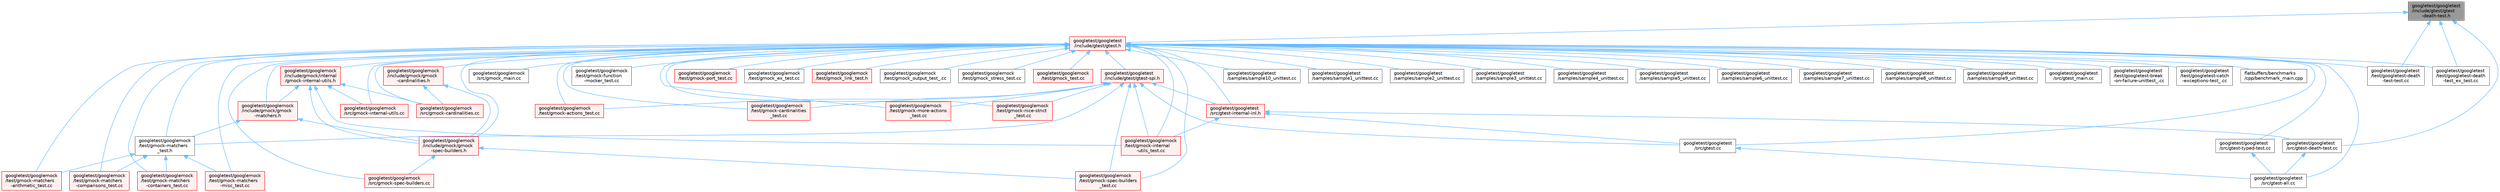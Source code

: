 digraph "googletest/googletest/include/gtest/gtest-death-test.h"
{
 // LATEX_PDF_SIZE
  bgcolor="transparent";
  edge [fontname=Helvetica,fontsize=10,labelfontname=Helvetica,labelfontsize=10];
  node [fontname=Helvetica,fontsize=10,shape=box,height=0.2,width=0.4];
  Node1 [id="Node000001",label="googletest/googletest\l/include/gtest/gtest\l-death-test.h",height=0.2,width=0.4,color="gray40", fillcolor="grey60", style="filled", fontcolor="black",tooltip=" "];
  Node1 -> Node2 [id="edge82_Node000001_Node000002",dir="back",color="steelblue1",style="solid",tooltip=" "];
  Node2 [id="Node000002",label="googletest/googletest\l/include/gtest/gtest.h",height=0.2,width=0.4,color="red", fillcolor="#FFF0F0", style="filled",URL="$gtest_8h.html",tooltip=" "];
  Node2 -> Node3 [id="edge83_Node000002_Node000003",dir="back",color="steelblue1",style="solid",tooltip=" "];
  Node3 [id="Node000003",label="flatbuffers/benchmarks\l/cpp/benchmark_main.cpp",height=0.2,width=0.4,color="grey40", fillcolor="white", style="filled",URL="$benchmark__main_8cpp.html",tooltip=" "];
  Node2 -> Node4 [id="edge84_Node000002_Node000004",dir="back",color="steelblue1",style="solid",tooltip=" "];
  Node4 [id="Node000004",label="googletest/googlemock\l/include/gmock/gmock\l-cardinalities.h",height=0.2,width=0.4,color="red", fillcolor="#FFF0F0", style="filled",URL="$gmock-cardinalities_8h.html",tooltip=" "];
  Node4 -> Node5 [id="edge85_Node000004_Node000005",dir="back",color="steelblue1",style="solid",tooltip=" "];
  Node5 [id="Node000005",label="googletest/googlemock\l/include/gmock/gmock\l-spec-builders.h",height=0.2,width=0.4,color="red", fillcolor="#FFF0F0", style="filled",URL="$gmock-spec-builders_8h.html",tooltip=" "];
  Node5 -> Node10 [id="edge86_Node000005_Node000010",dir="back",color="steelblue1",style="solid",tooltip=" "];
  Node10 [id="Node000010",label="googletest/googlemock\l/src/gmock-spec-builders.cc",height=0.2,width=0.4,color="red", fillcolor="#FFF0F0", style="filled",URL="$gmock-spec-builders_8cc.html",tooltip=" "];
  Node5 -> Node26 [id="edge87_Node000005_Node000026",dir="back",color="steelblue1",style="solid",tooltip=" "];
  Node26 [id="Node000026",label="googletest/googlemock\l/test/gmock-spec-builders\l_test.cc",height=0.2,width=0.4,color="red", fillcolor="#FFF0F0", style="filled",URL="$gmock-spec-builders__test_8cc.html",tooltip=" "];
  Node4 -> Node36 [id="edge88_Node000004_Node000036",dir="back",color="steelblue1",style="solid",tooltip=" "];
  Node36 [id="Node000036",label="googletest/googlemock\l/src/gmock-cardinalities.cc",height=0.2,width=0.4,color="red", fillcolor="#FFF0F0", style="filled",URL="$gmock-cardinalities_8cc.html",tooltip=" "];
  Node2 -> Node37 [id="edge89_Node000002_Node000037",dir="back",color="steelblue1",style="solid",tooltip=" "];
  Node37 [id="Node000037",label="googletest/googlemock\l/include/gmock/gmock\l-matchers.h",height=0.2,width=0.4,color="red", fillcolor="#FFF0F0", style="filled",URL="$gmock-matchers_8h.html",tooltip=" "];
  Node37 -> Node5 [id="edge90_Node000037_Node000005",dir="back",color="steelblue1",style="solid",tooltip=" "];
  Node37 -> Node22 [id="edge91_Node000037_Node000022",dir="back",color="steelblue1",style="solid",tooltip=" "];
  Node22 [id="Node000022",label="googletest/googlemock\l/test/gmock-matchers\l_test.h",height=0.2,width=0.4,color="grey40", fillcolor="white", style="filled",URL="$gmock-matchers__test_8h.html",tooltip=" "];
  Node22 -> Node18 [id="edge92_Node000022_Node000018",dir="back",color="steelblue1",style="solid",tooltip=" "];
  Node18 [id="Node000018",label="googletest/googlemock\l/test/gmock-matchers\l-arithmetic_test.cc",height=0.2,width=0.4,color="red", fillcolor="#FFF0F0", style="filled",URL="$gmock-matchers-arithmetic__test_8cc.html",tooltip=" "];
  Node22 -> Node19 [id="edge93_Node000022_Node000019",dir="back",color="steelblue1",style="solid",tooltip=" "];
  Node19 [id="Node000019",label="googletest/googlemock\l/test/gmock-matchers\l-comparisons_test.cc",height=0.2,width=0.4,color="red", fillcolor="#FFF0F0", style="filled",URL="$gmock-matchers-comparisons__test_8cc.html",tooltip=" "];
  Node22 -> Node20 [id="edge94_Node000022_Node000020",dir="back",color="steelblue1",style="solid",tooltip=" "];
  Node20 [id="Node000020",label="googletest/googlemock\l/test/gmock-matchers\l-containers_test.cc",height=0.2,width=0.4,color="red", fillcolor="#FFF0F0", style="filled",URL="$gmock-matchers-containers__test_8cc.html",tooltip=" "];
  Node22 -> Node21 [id="edge95_Node000022_Node000021",dir="back",color="steelblue1",style="solid",tooltip=" "];
  Node21 [id="Node000021",label="googletest/googlemock\l/test/gmock-matchers\l-misc_test.cc",height=0.2,width=0.4,color="red", fillcolor="#FFF0F0", style="filled",URL="$gmock-matchers-misc__test_8cc.html",tooltip=" "];
  Node2 -> Node5 [id="edge96_Node000002_Node000005",dir="back",color="steelblue1",style="solid",tooltip=" "];
  Node2 -> Node40 [id="edge97_Node000002_Node000040",dir="back",color="steelblue1",style="solid",tooltip=" "];
  Node40 [id="Node000040",label="googletest/googlemock\l/include/gmock/internal\l/gmock-internal-utils.h",height=0.2,width=0.4,color="red", fillcolor="#FFF0F0", style="filled",URL="$gmock-internal-utils_8h.html",tooltip=" "];
  Node40 -> Node37 [id="edge98_Node000040_Node000037",dir="back",color="steelblue1",style="solid",tooltip=" "];
  Node40 -> Node5 [id="edge99_Node000040_Node000005",dir="back",color="steelblue1",style="solid",tooltip=" "];
  Node40 -> Node36 [id="edge100_Node000040_Node000036",dir="back",color="steelblue1",style="solid",tooltip=" "];
  Node40 -> Node9 [id="edge101_Node000040_Node000009",dir="back",color="steelblue1",style="solid",tooltip=" "];
  Node9 [id="Node000009",label="googletest/googlemock\l/src/gmock-internal-utils.cc",height=0.2,width=0.4,color="red", fillcolor="#FFF0F0", style="filled",URL="$gmock-internal-utils_8cc.html",tooltip=" "];
  Node40 -> Node17 [id="edge102_Node000040_Node000017",dir="back",color="steelblue1",style="solid",tooltip=" "];
  Node17 [id="Node000017",label="googletest/googlemock\l/test/gmock-internal\l-utils_test.cc",height=0.2,width=0.4,color="red", fillcolor="#FFF0F0", style="filled",URL="$gmock-internal-utils__test_8cc.html",tooltip=" "];
  Node2 -> Node36 [id="edge103_Node000002_Node000036",dir="back",color="steelblue1",style="solid",tooltip=" "];
  Node2 -> Node9 [id="edge104_Node000002_Node000009",dir="back",color="steelblue1",style="solid",tooltip=" "];
  Node2 -> Node10 [id="edge105_Node000002_Node000010",dir="back",color="steelblue1",style="solid",tooltip=" "];
  Node2 -> Node12 [id="edge106_Node000002_Node000012",dir="back",color="steelblue1",style="solid",tooltip=" "];
  Node12 [id="Node000012",label="googletest/googlemock\l/src/gmock_main.cc",height=0.2,width=0.4,color="grey40", fillcolor="white", style="filled",URL="$gmock__main_8cc.html",tooltip=" "];
  Node2 -> Node13 [id="edge107_Node000002_Node000013",dir="back",color="steelblue1",style="solid",tooltip=" "];
  Node13 [id="Node000013",label="googletest/googlemock\l/test/gmock-actions_test.cc",height=0.2,width=0.4,color="red", fillcolor="#FFF0F0", style="filled",URL="$gmock-actions__test_8cc.html",tooltip=" "];
  Node2 -> Node15 [id="edge108_Node000002_Node000015",dir="back",color="steelblue1",style="solid",tooltip=" "];
  Node15 [id="Node000015",label="googletest/googlemock\l/test/gmock-cardinalities\l_test.cc",height=0.2,width=0.4,color="red", fillcolor="#FFF0F0", style="filled",URL="$gmock-cardinalities__test_8cc.html",tooltip=" "];
  Node2 -> Node16 [id="edge109_Node000002_Node000016",dir="back",color="steelblue1",style="solid",tooltip=" "];
  Node16 [id="Node000016",label="googletest/googlemock\l/test/gmock-function\l-mocker_test.cc",height=0.2,width=0.4,color="grey40", fillcolor="white", style="filled",URL="$gmock-function-mocker__test_8cc.html",tooltip=" "];
  Node2 -> Node17 [id="edge110_Node000002_Node000017",dir="back",color="steelblue1",style="solid",tooltip=" "];
  Node2 -> Node18 [id="edge111_Node000002_Node000018",dir="back",color="steelblue1",style="solid",tooltip=" "];
  Node2 -> Node19 [id="edge112_Node000002_Node000019",dir="back",color="steelblue1",style="solid",tooltip=" "];
  Node2 -> Node20 [id="edge113_Node000002_Node000020",dir="back",color="steelblue1",style="solid",tooltip=" "];
  Node2 -> Node21 [id="edge114_Node000002_Node000021",dir="back",color="steelblue1",style="solid",tooltip=" "];
  Node2 -> Node22 [id="edge115_Node000002_Node000022",dir="back",color="steelblue1",style="solid",tooltip=" "];
  Node2 -> Node23 [id="edge116_Node000002_Node000023",dir="back",color="steelblue1",style="solid",tooltip=" "];
  Node23 [id="Node000023",label="googletest/googlemock\l/test/gmock-more-actions\l_test.cc",height=0.2,width=0.4,color="red", fillcolor="#FFF0F0", style="filled",URL="$gmock-more-actions__test_8cc.html",tooltip=" "];
  Node2 -> Node24 [id="edge117_Node000002_Node000024",dir="back",color="steelblue1",style="solid",tooltip=" "];
  Node24 [id="Node000024",label="googletest/googlemock\l/test/gmock-nice-strict\l_test.cc",height=0.2,width=0.4,color="red", fillcolor="#FFF0F0", style="filled",URL="$gmock-nice-strict__test_8cc.html",tooltip=" "];
  Node2 -> Node43 [id="edge118_Node000002_Node000043",dir="back",color="steelblue1",style="solid",tooltip=" "];
  Node43 [id="Node000043",label="googletest/googlemock\l/test/gmock-port_test.cc",height=0.2,width=0.4,color="red", fillcolor="#FFF0F0", style="filled",URL="$gmock-port__test_8cc.html",tooltip=" "];
  Node2 -> Node26 [id="edge119_Node000002_Node000026",dir="back",color="steelblue1",style="solid",tooltip=" "];
  Node2 -> Node27 [id="edge120_Node000002_Node000027",dir="back",color="steelblue1",style="solid",tooltip=" "];
  Node27 [id="Node000027",label="googletest/googlemock\l/test/gmock_ex_test.cc",height=0.2,width=0.4,color="grey40", fillcolor="white", style="filled",URL="$gmock__ex__test_8cc.html",tooltip=" "];
  Node2 -> Node29 [id="edge121_Node000002_Node000029",dir="back",color="steelblue1",style="solid",tooltip=" "];
  Node29 [id="Node000029",label="googletest/googlemock\l/test/gmock_link_test.h",height=0.2,width=0.4,color="red", fillcolor="#FFF0F0", style="filled",URL="$gmock__link__test_8h.html",tooltip=" "];
  Node2 -> Node32 [id="edge122_Node000002_Node000032",dir="back",color="steelblue1",style="solid",tooltip=" "];
  Node32 [id="Node000032",label="googletest/googlemock\l/test/gmock_output_test_.cc",height=0.2,width=0.4,color="grey40", fillcolor="white", style="filled",URL="$gmock__output__test___8cc.html",tooltip=" "];
  Node2 -> Node33 [id="edge123_Node000002_Node000033",dir="back",color="steelblue1",style="solid",tooltip=" "];
  Node33 [id="Node000033",label="googletest/googlemock\l/test/gmock_stress_test.cc",height=0.2,width=0.4,color="grey40", fillcolor="white", style="filled",URL="$gmock__stress__test_8cc.html",tooltip=" "];
  Node2 -> Node34 [id="edge124_Node000002_Node000034",dir="back",color="steelblue1",style="solid",tooltip=" "];
  Node34 [id="Node000034",label="googletest/googlemock\l/test/gmock_test.cc",height=0.2,width=0.4,color="red", fillcolor="#FFF0F0", style="filled",URL="$gmock__test_8cc.html",tooltip=" "];
  Node2 -> Node44 [id="edge125_Node000002_Node000044",dir="back",color="steelblue1",style="solid",tooltip=" "];
  Node44 [id="Node000044",label="googletest/googletest\l/include/gtest/gtest-spi.h",height=0.2,width=0.4,color="red", fillcolor="#FFF0F0", style="filled",URL="$gtest-spi_8h.html",tooltip=" "];
  Node44 -> Node13 [id="edge126_Node000044_Node000013",dir="back",color="steelblue1",style="solid",tooltip=" "];
  Node44 -> Node15 [id="edge127_Node000044_Node000015",dir="back",color="steelblue1",style="solid",tooltip=" "];
  Node44 -> Node17 [id="edge128_Node000044_Node000017",dir="back",color="steelblue1",style="solid",tooltip=" "];
  Node44 -> Node22 [id="edge129_Node000044_Node000022",dir="back",color="steelblue1",style="solid",tooltip=" "];
  Node44 -> Node23 [id="edge130_Node000044_Node000023",dir="back",color="steelblue1",style="solid",tooltip=" "];
  Node44 -> Node24 [id="edge131_Node000044_Node000024",dir="back",color="steelblue1",style="solid",tooltip=" "];
  Node44 -> Node26 [id="edge132_Node000044_Node000026",dir="back",color="steelblue1",style="solid",tooltip=" "];
  Node44 -> Node45 [id="edge133_Node000044_Node000045",dir="back",color="steelblue1",style="solid",tooltip=" "];
  Node45 [id="Node000045",label="googletest/googletest\l/src/gtest-internal-inl.h",height=0.2,width=0.4,color="red", fillcolor="#FFF0F0", style="filled",URL="$gtest-internal-inl_8h.html",tooltip=" "];
  Node45 -> Node17 [id="edge134_Node000045_Node000017",dir="back",color="steelblue1",style="solid",tooltip=" "];
  Node45 -> Node46 [id="edge135_Node000045_Node000046",dir="back",color="steelblue1",style="solid",tooltip=" "];
  Node46 [id="Node000046",label="googletest/googletest\l/src/gtest-death-test.cc",height=0.2,width=0.4,color="grey40", fillcolor="white", style="filled",URL="$gtest-death-test_8cc.html",tooltip=" "];
  Node46 -> Node47 [id="edge136_Node000046_Node000047",dir="back",color="steelblue1",style="solid",tooltip=" "];
  Node47 [id="Node000047",label="googletest/googletest\l/src/gtest-all.cc",height=0.2,width=0.4,color="grey40", fillcolor="white", style="filled",URL="$gtest-all_8cc.html",tooltip=" "];
  Node45 -> Node51 [id="edge137_Node000045_Node000051",dir="back",color="steelblue1",style="solid",tooltip=" "];
  Node51 [id="Node000051",label="googletest/googletest\l/src/gtest.cc",height=0.2,width=0.4,color="grey40", fillcolor="white", style="filled",URL="$gtest_8cc.html",tooltip=" "];
  Node51 -> Node47 [id="edge138_Node000051_Node000047",dir="back",color="steelblue1",style="solid",tooltip=" "];
  Node44 -> Node51 [id="edge139_Node000044_Node000051",dir="back",color="steelblue1",style="solid",tooltip=" "];
  Node2 -> Node65 [id="edge140_Node000002_Node000065",dir="back",color="steelblue1",style="solid",tooltip=" "];
  Node65 [id="Node000065",label="googletest/googletest\l/samples/sample10_unittest.cc",height=0.2,width=0.4,color="grey40", fillcolor="white", style="filled",URL="$sample10__unittest_8cc.html",tooltip=" "];
  Node2 -> Node66 [id="edge141_Node000002_Node000066",dir="back",color="steelblue1",style="solid",tooltip=" "];
  Node66 [id="Node000066",label="googletest/googletest\l/samples/sample1_unittest.cc",height=0.2,width=0.4,color="grey40", fillcolor="white", style="filled",URL="$sample1__unittest_8cc.html",tooltip=" "];
  Node2 -> Node67 [id="edge142_Node000002_Node000067",dir="back",color="steelblue1",style="solid",tooltip=" "];
  Node67 [id="Node000067",label="googletest/googletest\l/samples/sample2_unittest.cc",height=0.2,width=0.4,color="grey40", fillcolor="white", style="filled",URL="$sample2__unittest_8cc.html",tooltip=" "];
  Node2 -> Node68 [id="edge143_Node000002_Node000068",dir="back",color="steelblue1",style="solid",tooltip=" "];
  Node68 [id="Node000068",label="googletest/googletest\l/samples/sample3_unittest.cc",height=0.2,width=0.4,color="grey40", fillcolor="white", style="filled",URL="$sample3__unittest_8cc.html",tooltip=" "];
  Node2 -> Node69 [id="edge144_Node000002_Node000069",dir="back",color="steelblue1",style="solid",tooltip=" "];
  Node69 [id="Node000069",label="googletest/googletest\l/samples/sample4_unittest.cc",height=0.2,width=0.4,color="grey40", fillcolor="white", style="filled",URL="$sample4__unittest_8cc.html",tooltip=" "];
  Node2 -> Node70 [id="edge145_Node000002_Node000070",dir="back",color="steelblue1",style="solid",tooltip=" "];
  Node70 [id="Node000070",label="googletest/googletest\l/samples/sample5_unittest.cc",height=0.2,width=0.4,color="grey40", fillcolor="white", style="filled",URL="$sample5__unittest_8cc.html",tooltip=" "];
  Node2 -> Node71 [id="edge146_Node000002_Node000071",dir="back",color="steelblue1",style="solid",tooltip=" "];
  Node71 [id="Node000071",label="googletest/googletest\l/samples/sample6_unittest.cc",height=0.2,width=0.4,color="grey40", fillcolor="white", style="filled",URL="$sample6__unittest_8cc.html",tooltip=" "];
  Node2 -> Node72 [id="edge147_Node000002_Node000072",dir="back",color="steelblue1",style="solid",tooltip=" "];
  Node72 [id="Node000072",label="googletest/googletest\l/samples/sample7_unittest.cc",height=0.2,width=0.4,color="grey40", fillcolor="white", style="filled",URL="$sample7__unittest_8cc.html",tooltip=" "];
  Node2 -> Node73 [id="edge148_Node000002_Node000073",dir="back",color="steelblue1",style="solid",tooltip=" "];
  Node73 [id="Node000073",label="googletest/googletest\l/samples/sample8_unittest.cc",height=0.2,width=0.4,color="grey40", fillcolor="white", style="filled",URL="$sample8__unittest_8cc.html",tooltip=" "];
  Node2 -> Node74 [id="edge149_Node000002_Node000074",dir="back",color="steelblue1",style="solid",tooltip=" "];
  Node74 [id="Node000074",label="googletest/googletest\l/samples/sample9_unittest.cc",height=0.2,width=0.4,color="grey40", fillcolor="white", style="filled",URL="$sample9__unittest_8cc.html",tooltip=" "];
  Node2 -> Node47 [id="edge150_Node000002_Node000047",dir="back",color="steelblue1",style="solid",tooltip=" "];
  Node2 -> Node45 [id="edge151_Node000002_Node000045",dir="back",color="steelblue1",style="solid",tooltip=" "];
  Node2 -> Node75 [id="edge152_Node000002_Node000075",dir="back",color="steelblue1",style="solid",tooltip=" "];
  Node75 [id="Node000075",label="googletest/googletest\l/src/gtest-typed-test.cc",height=0.2,width=0.4,color="grey40", fillcolor="white", style="filled",URL="$gtest-typed-test_8cc.html",tooltip=" "];
  Node75 -> Node47 [id="edge153_Node000075_Node000047",dir="back",color="steelblue1",style="solid",tooltip=" "];
  Node2 -> Node51 [id="edge154_Node000002_Node000051",dir="back",color="steelblue1",style="solid",tooltip=" "];
  Node2 -> Node76 [id="edge155_Node000002_Node000076",dir="back",color="steelblue1",style="solid",tooltip=" "];
  Node76 [id="Node000076",label="googletest/googletest\l/src/gtest_main.cc",height=0.2,width=0.4,color="grey40", fillcolor="white", style="filled",URL="$gtest__main_8cc.html",tooltip=" "];
  Node2 -> Node77 [id="edge156_Node000002_Node000077",dir="back",color="steelblue1",style="solid",tooltip=" "];
  Node77 [id="Node000077",label="googletest/googletest\l/test/googletest-break\l-on-failure-unittest_.cc",height=0.2,width=0.4,color="grey40", fillcolor="white", style="filled",URL="$googletest-break-on-failure-unittest___8cc.html",tooltip=" "];
  Node2 -> Node78 [id="edge157_Node000002_Node000078",dir="back",color="steelblue1",style="solid",tooltip=" "];
  Node78 [id="Node000078",label="googletest/googletest\l/test/googletest-catch\l-exceptions-test_.cc",height=0.2,width=0.4,color="grey40", fillcolor="white", style="filled",URL="$googletest-catch-exceptions-test___8cc.html",tooltip=" "];
  Node2 -> Node79 [id="edge158_Node000002_Node000079",dir="back",color="steelblue1",style="solid",tooltip=" "];
  Node79 [id="Node000079",label="googletest/googletest\l/test/googletest-death\l-test-test.cc",height=0.2,width=0.4,color="grey40", fillcolor="white", style="filled",URL="$googletest-death-test-test_8cc.html",tooltip=" "];
  Node2 -> Node80 [id="edge159_Node000002_Node000080",dir="back",color="steelblue1",style="solid",tooltip=" "];
  Node80 [id="Node000080",label="googletest/googletest\l/test/googletest-death\l-test_ex_test.cc",height=0.2,width=0.4,color="grey40", fillcolor="white", style="filled",URL="$googletest-death-test__ex__test_8cc.html",tooltip=" "];
  Node1 -> Node46 [id="edge160_Node000001_Node000046",dir="back",color="steelblue1",style="solid",tooltip=" "];
  Node1 -> Node79 [id="edge161_Node000001_Node000079",dir="back",color="steelblue1",style="solid",tooltip=" "];
  Node1 -> Node80 [id="edge162_Node000001_Node000080",dir="back",color="steelblue1",style="solid",tooltip=" "];
}
